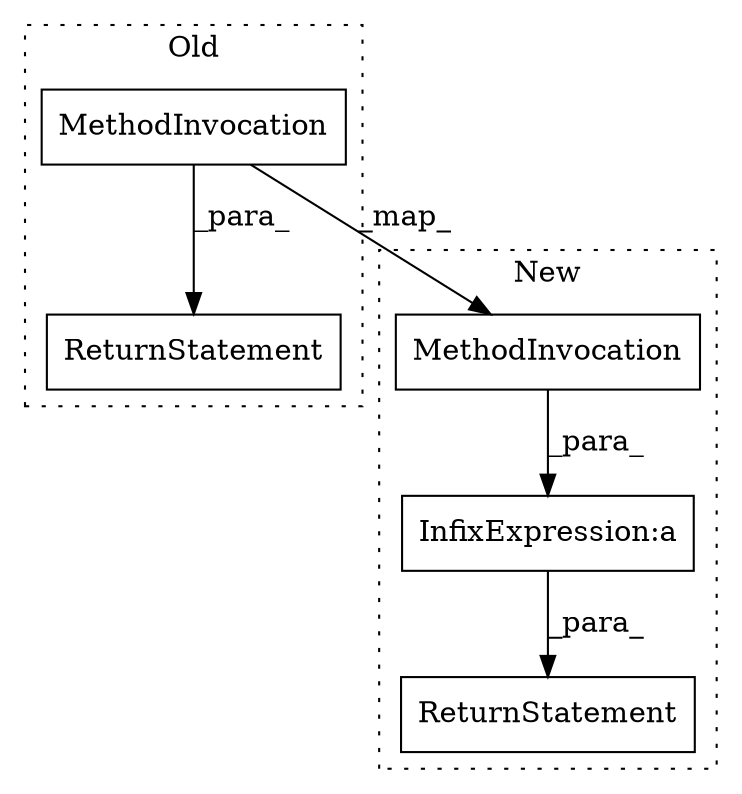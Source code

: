 digraph G {
subgraph cluster0 {
1 [label="MethodInvocation" a="32" s="33791,33896" l="37,1" shape="box"];
3 [label="ReturnStatement" a="41" s="33904" l="7" shape="box"];
label = "Old";
style="dotted";
}
subgraph cluster1 {
2 [label="MethodInvocation" a="32" s="34416,34547" l="48,6" shape="box"];
4 [label="ReturnStatement" a="41" s="34399" l="7" shape="box"];
5 [label="InfixExpression:a" a="27" s="34553" l="1" shape="box"];
label = "New";
style="dotted";
}
1 -> 2 [label="_map_"];
1 -> 3 [label="_para_"];
2 -> 5 [label="_para_"];
5 -> 4 [label="_para_"];
}